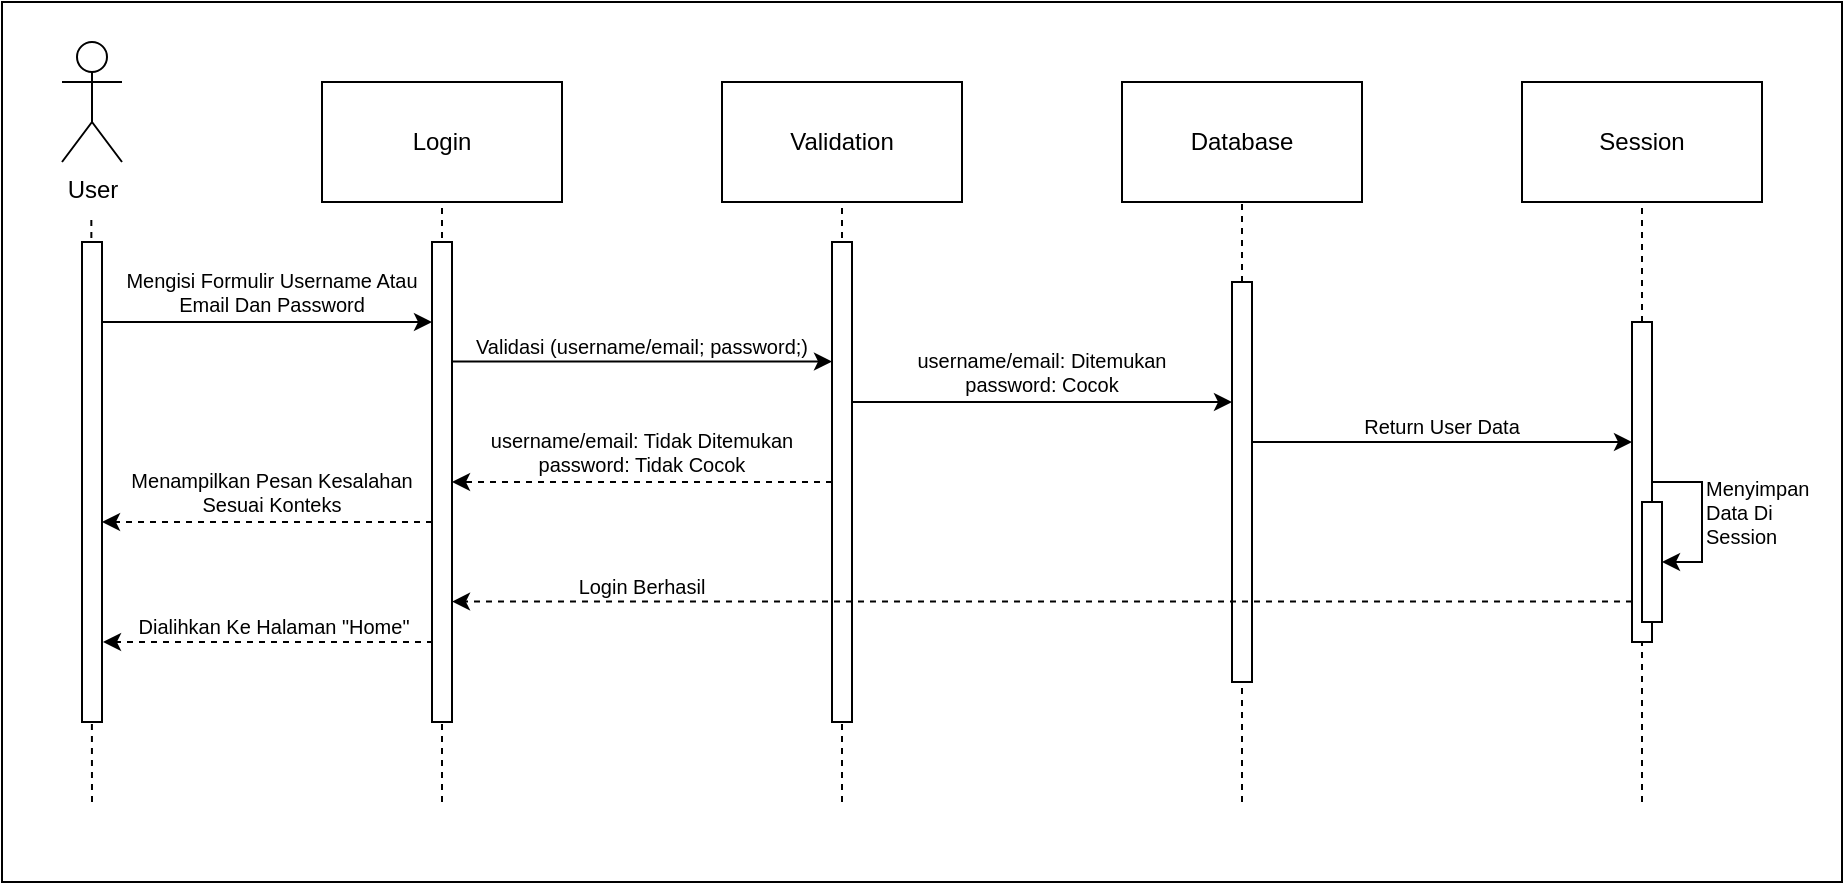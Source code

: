 <mxfile version="26.0.16">
  <diagram name="Page-1" id="mQslGHnj-2zkQDmir7r8">
    <mxGraphModel dx="989" dy="577" grid="1" gridSize="10" guides="1" tooltips="1" connect="1" arrows="1" fold="1" page="1" pageScale="1" pageWidth="1700" pageHeight="1100" math="0" shadow="0">
      <root>
        <mxCell id="0" />
        <mxCell id="1" parent="0" />
        <mxCell id="blcx4EMWDpK-FIBMZfJP-16" value="" style="rounded=0;whiteSpace=wrap;html=1;fillColor=none;" parent="1" vertex="1">
          <mxGeometry x="280" y="120" width="920" height="440" as="geometry" />
        </mxCell>
        <mxCell id="DrCY6xmhCjI5dFeIECTQ-1" value="User" style="shape=umlActor;verticalLabelPosition=bottom;verticalAlign=top;html=1;outlineConnect=0;" parent="1" vertex="1">
          <mxGeometry x="310" y="140" width="30" height="60" as="geometry" />
        </mxCell>
        <mxCell id="DrCY6xmhCjI5dFeIECTQ-2" value="Login" style="rounded=0;whiteSpace=wrap;html=1;" parent="1" vertex="1">
          <mxGeometry x="440" y="160" width="120" height="60" as="geometry" />
        </mxCell>
        <mxCell id="DrCY6xmhCjI5dFeIECTQ-3" value="Validation" style="rounded=0;whiteSpace=wrap;html=1;" parent="1" vertex="1">
          <mxGeometry x="640" y="160" width="120" height="60" as="geometry" />
        </mxCell>
        <mxCell id="DrCY6xmhCjI5dFeIECTQ-4" value="Database" style="rounded=0;whiteSpace=wrap;html=1;" parent="1" vertex="1">
          <mxGeometry x="840" y="160" width="120" height="60" as="geometry" />
        </mxCell>
        <mxCell id="DrCY6xmhCjI5dFeIECTQ-11" value="" style="endArrow=none;dashed=1;html=1;rounded=0;entryX=0.5;entryY=1;entryDx=0;entryDy=0;" parent="1" target="DrCY6xmhCjI5dFeIECTQ-2" edge="1">
          <mxGeometry width="50" height="50" relative="1" as="geometry">
            <mxPoint x="500" y="520" as="sourcePoint" />
            <mxPoint x="450" y="280" as="targetPoint" />
          </mxGeometry>
        </mxCell>
        <mxCell id="DrCY6xmhCjI5dFeIECTQ-12" value="" style="endArrow=none;dashed=1;html=1;rounded=0;entryX=0.5;entryY=1;entryDx=0;entryDy=0;" parent="1" target="DrCY6xmhCjI5dFeIECTQ-3" edge="1">
          <mxGeometry width="50" height="50" relative="1" as="geometry">
            <mxPoint x="700" y="520" as="sourcePoint" />
            <mxPoint x="510" y="230" as="targetPoint" />
          </mxGeometry>
        </mxCell>
        <mxCell id="DrCY6xmhCjI5dFeIECTQ-14" value="" style="endArrow=none;dashed=1;html=1;rounded=0;entryX=0.5;entryY=1;entryDx=0;entryDy=0;" parent="1" source="DrCY6xmhCjI5dFeIECTQ-15" target="DrCY6xmhCjI5dFeIECTQ-4" edge="1">
          <mxGeometry width="50" height="50" relative="1" as="geometry">
            <mxPoint x="899.73" y="550" as="sourcePoint" />
            <mxPoint x="899.73" y="260" as="targetPoint" />
          </mxGeometry>
        </mxCell>
        <mxCell id="DrCY6xmhCjI5dFeIECTQ-17" value="" style="endArrow=classic;html=1;rounded=0;fontSize=10;" parent="1" target="DrCY6xmhCjI5dFeIECTQ-7" edge="1">
          <mxGeometry width="50" height="50" relative="1" as="geometry">
            <mxPoint x="330" y="280" as="sourcePoint" />
            <mxPoint x="485" y="280" as="targetPoint" />
          </mxGeometry>
        </mxCell>
        <mxCell id="DrCY6xmhCjI5dFeIECTQ-18" value="" style="endArrow=classic;html=1;rounded=0;fontSize=10;" parent="1" edge="1">
          <mxGeometry width="50" height="50" relative="1" as="geometry">
            <mxPoint x="505" y="299.77" as="sourcePoint" />
            <mxPoint x="695" y="299.77" as="targetPoint" />
          </mxGeometry>
        </mxCell>
        <mxCell id="DrCY6xmhCjI5dFeIECTQ-19" value="" style="endArrow=classic;html=1;rounded=0;fontSize=10;" parent="1" target="DrCY6xmhCjI5dFeIECTQ-15" edge="1">
          <mxGeometry width="50" height="50" relative="1" as="geometry">
            <mxPoint x="705" y="320" as="sourcePoint" />
            <mxPoint x="890" y="320" as="targetPoint" />
          </mxGeometry>
        </mxCell>
        <mxCell id="DrCY6xmhCjI5dFeIECTQ-21" value="Mengisi Formulir Username Atau Email Dan Password" style="text;html=1;align=center;verticalAlign=middle;whiteSpace=wrap;rounded=0;fontSize=10;" parent="1" vertex="1">
          <mxGeometry x="340" y="250" width="150" height="30" as="geometry" />
        </mxCell>
        <mxCell id="DrCY6xmhCjI5dFeIECTQ-22" value="Validasi (username/email; password;)" style="text;html=1;align=center;verticalAlign=middle;whiteSpace=wrap;rounded=0;fontSize=10;" parent="1" vertex="1">
          <mxGeometry x="510" y="277" width="180" height="30" as="geometry" />
        </mxCell>
        <mxCell id="DrCY6xmhCjI5dFeIECTQ-23" value="username/email: Ditemukan&lt;div&gt;password: Cocok&lt;/div&gt;" style="text;html=1;align=center;verticalAlign=middle;whiteSpace=wrap;rounded=0;fontSize=10;" parent="1" vertex="1">
          <mxGeometry x="710" y="290" width="180" height="30" as="geometry" />
        </mxCell>
        <mxCell id="DrCY6xmhCjI5dFeIECTQ-24" value="" style="endArrow=classic;html=1;rounded=0;fontSize=10;" parent="1" target="blcx4EMWDpK-FIBMZfJP-5" edge="1">
          <mxGeometry width="50" height="50" relative="1" as="geometry">
            <mxPoint x="905" y="340" as="sourcePoint" />
            <mxPoint x="1085" y="340" as="targetPoint" />
          </mxGeometry>
        </mxCell>
        <mxCell id="DrCY6xmhCjI5dFeIECTQ-25" value="Return User Data" style="text;html=1;align=center;verticalAlign=middle;whiteSpace=wrap;rounded=0;fontSize=10;" parent="1" vertex="1">
          <mxGeometry x="910" y="317" width="180" height="30" as="geometry" />
        </mxCell>
        <mxCell id="DrCY6xmhCjI5dFeIECTQ-26" value="" style="endArrow=classic;html=1;rounded=0;dashed=1;fontSize=10;" parent="1" target="DrCY6xmhCjI5dFeIECTQ-7" edge="1">
          <mxGeometry width="50" height="50" relative="1" as="geometry">
            <mxPoint x="695" y="360" as="sourcePoint" />
            <mxPoint x="515" y="360" as="targetPoint" />
          </mxGeometry>
        </mxCell>
        <mxCell id="DrCY6xmhCjI5dFeIECTQ-30" value="" style="endArrow=classic;html=1;rounded=0;entryX=1;entryY=0.5;entryDx=0;entryDy=0;edgeStyle=orthogonalEdgeStyle;fontSize=10;" parent="1" target="blcx4EMWDpK-FIBMZfJP-8" edge="1">
          <mxGeometry width="50" height="50" relative="1" as="geometry">
            <mxPoint x="1105" y="360" as="sourcePoint" />
            <mxPoint x="1160" y="370" as="targetPoint" />
            <Array as="points">
              <mxPoint x="1130" y="360" />
              <mxPoint x="1130" y="400" />
            </Array>
          </mxGeometry>
        </mxCell>
        <mxCell id="DrCY6xmhCjI5dFeIECTQ-31" value="Menyimpan Data Di Session" style="text;html=1;align=left;verticalAlign=middle;whiteSpace=wrap;rounded=0;fontSize=10;" parent="1" vertex="1">
          <mxGeometry x="1130" y="360" width="70" height="30" as="geometry" />
        </mxCell>
        <mxCell id="DrCY6xmhCjI5dFeIECTQ-32" value="" style="endArrow=classic;html=1;rounded=0;dashed=1;fontSize=10;" parent="1" edge="1">
          <mxGeometry width="50" height="50" relative="1" as="geometry">
            <mxPoint x="495.5" y="440.0" as="sourcePoint" />
            <mxPoint x="330.5" y="440.0" as="targetPoint" />
          </mxGeometry>
        </mxCell>
        <mxCell id="DrCY6xmhCjI5dFeIECTQ-7" value="" style="html=1;points=[[0,0,0,0,5],[0,1,0,0,-5],[1,0,0,0,5],[1,1,0,0,-5]];perimeter=orthogonalPerimeter;outlineConnect=0;targetShapes=umlLifeline;portConstraint=eastwest;newEdgeStyle={&quot;curved&quot;:0,&quot;rounded&quot;:0};fontSize=10;" parent="1" vertex="1">
          <mxGeometry x="495" y="240" width="10" height="240" as="geometry" />
        </mxCell>
        <mxCell id="2G28basbIs-I3qBXTgBx-2" value="" style="endArrow=none;dashed=1;html=1;rounded=0;entryX=0.5;entryY=1;entryDx=0;entryDy=0;" parent="1" edge="1">
          <mxGeometry width="50" height="50" relative="1" as="geometry">
            <mxPoint x="325" y="520" as="sourcePoint" />
            <mxPoint x="324.67" y="226" as="targetPoint" />
          </mxGeometry>
        </mxCell>
        <mxCell id="2G28basbIs-I3qBXTgBx-1" value="" style="html=1;points=[[0,0,0,0,5],[0,1,0,0,-5],[1,0,0,0,5],[1,1,0,0,-5]];perimeter=orthogonalPerimeter;outlineConnect=0;targetShapes=umlLifeline;portConstraint=eastwest;newEdgeStyle={&quot;curved&quot;:0,&quot;rounded&quot;:0};" parent="1" vertex="1">
          <mxGeometry x="320" y="240" width="10" height="240" as="geometry" />
        </mxCell>
        <mxCell id="blcx4EMWDpK-FIBMZfJP-1" value="" style="endArrow=none;dashed=1;html=1;rounded=0;entryX=0.5;entryY=1;entryDx=0;entryDy=0;fontSize=10;" parent="1" target="DrCY6xmhCjI5dFeIECTQ-15" edge="1">
          <mxGeometry width="50" height="50" relative="1" as="geometry">
            <mxPoint x="900" y="520" as="sourcePoint" />
            <mxPoint x="900" y="220" as="targetPoint" />
          </mxGeometry>
        </mxCell>
        <mxCell id="DrCY6xmhCjI5dFeIECTQ-15" value="" style="html=1;points=[[0,0,0,0,5],[0,1,0,0,-5],[1,0,0,0,5],[1,1,0,0,-5]];perimeter=orthogonalPerimeter;outlineConnect=0;targetShapes=umlLifeline;portConstraint=eastwest;newEdgeStyle={&quot;curved&quot;:0,&quot;rounded&quot;:0};fontSize=10;" parent="1" vertex="1">
          <mxGeometry x="895" y="260" width="10" height="200" as="geometry" />
        </mxCell>
        <mxCell id="blcx4EMWDpK-FIBMZfJP-2" value="Session" style="rounded=0;whiteSpace=wrap;html=1;" parent="1" vertex="1">
          <mxGeometry x="1040" y="160" width="120" height="60" as="geometry" />
        </mxCell>
        <mxCell id="blcx4EMWDpK-FIBMZfJP-3" value="" style="endArrow=none;dashed=1;html=1;rounded=0;entryX=0.5;entryY=1;entryDx=0;entryDy=0;" parent="1" source="blcx4EMWDpK-FIBMZfJP-5" target="blcx4EMWDpK-FIBMZfJP-2" edge="1">
          <mxGeometry width="50" height="50" relative="1" as="geometry">
            <mxPoint x="1099.73" y="550" as="sourcePoint" />
            <mxPoint x="1099.73" y="260" as="targetPoint" />
          </mxGeometry>
        </mxCell>
        <mxCell id="blcx4EMWDpK-FIBMZfJP-4" value="" style="endArrow=none;dashed=1;html=1;rounded=0;entryX=0.5;entryY=1;entryDx=0;entryDy=0;fontSize=10;" parent="1" target="blcx4EMWDpK-FIBMZfJP-5" edge="1">
          <mxGeometry width="50" height="50" relative="1" as="geometry">
            <mxPoint x="1100" y="520" as="sourcePoint" />
            <mxPoint x="1100" y="220" as="targetPoint" />
          </mxGeometry>
        </mxCell>
        <mxCell id="blcx4EMWDpK-FIBMZfJP-5" value="" style="html=1;points=[[0,0,0,0,5],[0,1,0,0,-5],[1,0,0,0,5],[1,1,0,0,-5]];perimeter=orthogonalPerimeter;outlineConnect=0;targetShapes=umlLifeline;portConstraint=eastwest;newEdgeStyle={&quot;curved&quot;:0,&quot;rounded&quot;:0};fontSize=10;" parent="1" vertex="1">
          <mxGeometry x="1095" y="280" width="10" height="160" as="geometry" />
        </mxCell>
        <mxCell id="blcx4EMWDpK-FIBMZfJP-8" value="" style="rounded=0;whiteSpace=wrap;html=1;fontSize=10;" parent="1" vertex="1">
          <mxGeometry x="1100" y="370" width="10" height="60" as="geometry" />
        </mxCell>
        <mxCell id="blcx4EMWDpK-FIBMZfJP-10" value="username/email: Tidak Ditemukan&lt;div&gt;password: Tidak Cocok&lt;/div&gt;" style="text;html=1;align=center;verticalAlign=middle;whiteSpace=wrap;rounded=0;fontSize=10;" parent="1" vertex="1">
          <mxGeometry x="510" y="330" width="180" height="30" as="geometry" />
        </mxCell>
        <mxCell id="DrCY6xmhCjI5dFeIECTQ-13" value="" style="html=1;points=[[0,0,0,0,5],[0,1,0,0,-5],[1,0,0,0,5],[1,1,0,0,-5]];perimeter=orthogonalPerimeter;outlineConnect=0;targetShapes=umlLifeline;portConstraint=eastwest;newEdgeStyle={&quot;curved&quot;:0,&quot;rounded&quot;:0};verticalAlign=top;fontSize=10;" parent="1" vertex="1">
          <mxGeometry x="695" y="240" width="10" height="240" as="geometry" />
        </mxCell>
        <mxCell id="blcx4EMWDpK-FIBMZfJP-11" value="Dialihkan Ke Halaman &quot;Home&quot;" style="text;html=1;align=center;verticalAlign=middle;whiteSpace=wrap;rounded=0;fontSize=10;" parent="1" vertex="1">
          <mxGeometry x="340.5" y="417" width="150" height="30" as="geometry" />
        </mxCell>
        <mxCell id="blcx4EMWDpK-FIBMZfJP-12" value="" style="endArrow=classic;html=1;rounded=0;dashed=1;fontSize=10;" parent="1" source="DrCY6xmhCjI5dFeIECTQ-7" edge="1">
          <mxGeometry width="50" height="50" relative="1" as="geometry">
            <mxPoint x="500" y="380" as="sourcePoint" />
            <mxPoint x="330" y="380" as="targetPoint" />
          </mxGeometry>
        </mxCell>
        <mxCell id="blcx4EMWDpK-FIBMZfJP-13" value="Menampilkan Pesan Kesalahan Sesuai Konteks" style="text;html=1;align=center;verticalAlign=middle;whiteSpace=wrap;rounded=0;fontSize=10;" parent="1" vertex="1">
          <mxGeometry x="340" y="350" width="150" height="30" as="geometry" />
        </mxCell>
        <mxCell id="blcx4EMWDpK-FIBMZfJP-14" value="" style="endArrow=classic;html=1;rounded=0;dashed=1;fontSize=10;" parent="1" edge="1">
          <mxGeometry width="50" height="50" relative="1" as="geometry">
            <mxPoint x="1095" y="419.8" as="sourcePoint" />
            <mxPoint x="505" y="419.8" as="targetPoint" />
          </mxGeometry>
        </mxCell>
        <mxCell id="blcx4EMWDpK-FIBMZfJP-15" value="Login Berhasil" style="text;html=1;align=center;verticalAlign=middle;whiteSpace=wrap;rounded=0;fontSize=10;" parent="1" vertex="1">
          <mxGeometry x="510" y="397" width="180" height="30" as="geometry" />
        </mxCell>
      </root>
    </mxGraphModel>
  </diagram>
</mxfile>
